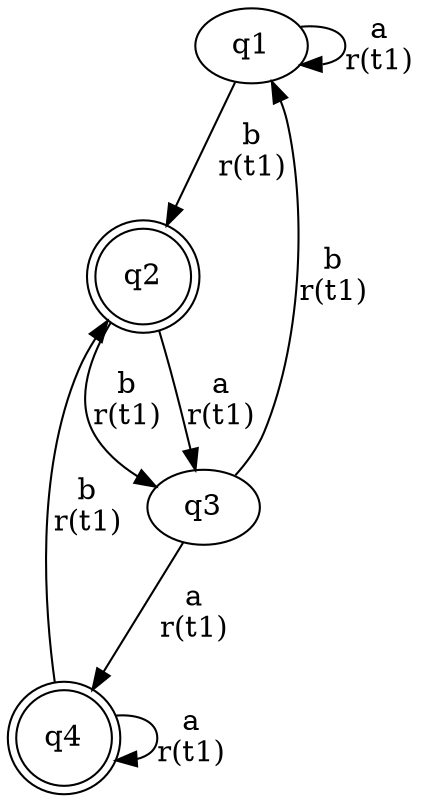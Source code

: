 digraph "tests_1/test56/solution501/solution" {
	q1[label=q1]
	q2[label=q2 shape=doublecircle]
	q3[label=q3]
	q4[label=q4 shape=doublecircle]
	q1 -> q1[label="a\nr(t1)\n"]
	q1 -> q2[label="b\nr(t1)\n"]
	q2 -> q3[label="a\nr(t1)\n"]
	q3 -> q1[label="b\nr(t1)\n"]
	q3 -> q4[label="a\nr(t1)\n"]
	q4 -> q2[label="b\nr(t1)\n"]
	q4 -> q4[label="a\nr(t1)\n"]
	q2 -> q3[label="b\nr(t1)\n"]
}
